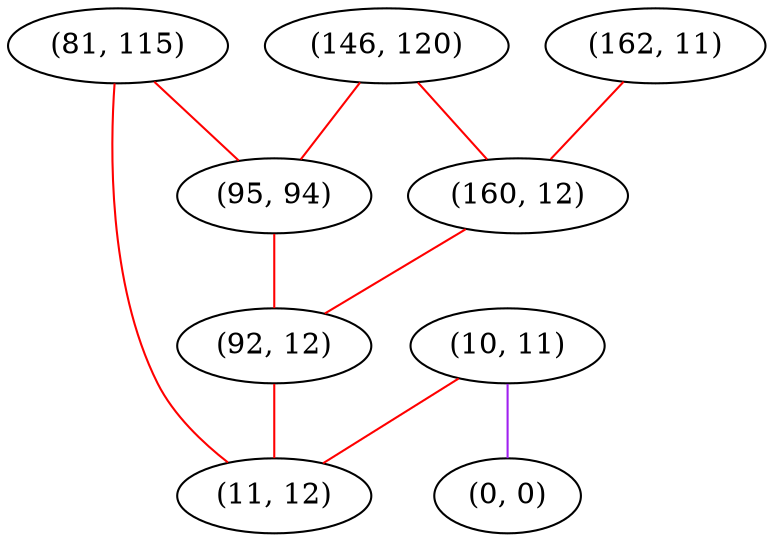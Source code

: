 graph "" {
"(81, 115)";
"(10, 11)";
"(146, 120)";
"(162, 11)";
"(160, 12)";
"(0, 0)";
"(95, 94)";
"(92, 12)";
"(11, 12)";
"(81, 115)" -- "(95, 94)"  [color=red, key=0, weight=1];
"(81, 115)" -- "(11, 12)"  [color=red, key=0, weight=1];
"(10, 11)" -- "(0, 0)"  [color=purple, key=0, weight=4];
"(10, 11)" -- "(11, 12)"  [color=red, key=0, weight=1];
"(146, 120)" -- "(95, 94)"  [color=red, key=0, weight=1];
"(146, 120)" -- "(160, 12)"  [color=red, key=0, weight=1];
"(162, 11)" -- "(160, 12)"  [color=red, key=0, weight=1];
"(160, 12)" -- "(92, 12)"  [color=red, key=0, weight=1];
"(95, 94)" -- "(92, 12)"  [color=red, key=0, weight=1];
"(92, 12)" -- "(11, 12)"  [color=red, key=0, weight=1];
}
